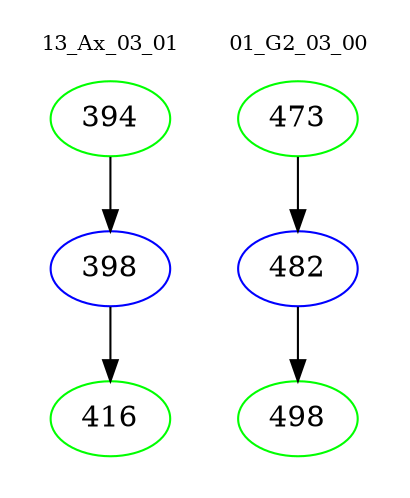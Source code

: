digraph{
subgraph cluster_0 {
color = white
label = "13_Ax_03_01";
fontsize=10;
T0_394 [label="394", color="green"]
T0_394 -> T0_398 [color="black"]
T0_398 [label="398", color="blue"]
T0_398 -> T0_416 [color="black"]
T0_416 [label="416", color="green"]
}
subgraph cluster_1 {
color = white
label = "01_G2_03_00";
fontsize=10;
T1_473 [label="473", color="green"]
T1_473 -> T1_482 [color="black"]
T1_482 [label="482", color="blue"]
T1_482 -> T1_498 [color="black"]
T1_498 [label="498", color="green"]
}
}
